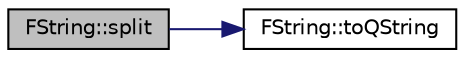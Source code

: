 digraph "FString::split"
{
 // INTERACTIVE_SVG=YES
  edge [fontname="Helvetica",fontsize="10",labelfontname="Helvetica",labelfontsize="10"];
  node [fontname="Helvetica",fontsize="10",shape=record];
  rankdir="LR";
  Node53 [label="FString::split",height=0.2,width=0.4,color="black", fillcolor="grey75", style="filled", fontcolor="black"];
  Node53 -> Node54 [color="midnightblue",fontsize="10",style="solid",fontname="Helvetica"];
  Node54 [label="FString::toQString",height=0.2,width=0.4,color="black", fillcolor="white", style="filled",URL="$class_f_string.html#a65d0e6d0c4e30acc4fd7f5e3017f0c3c",tooltip="Accesseur de la partie QString p. "];
}
